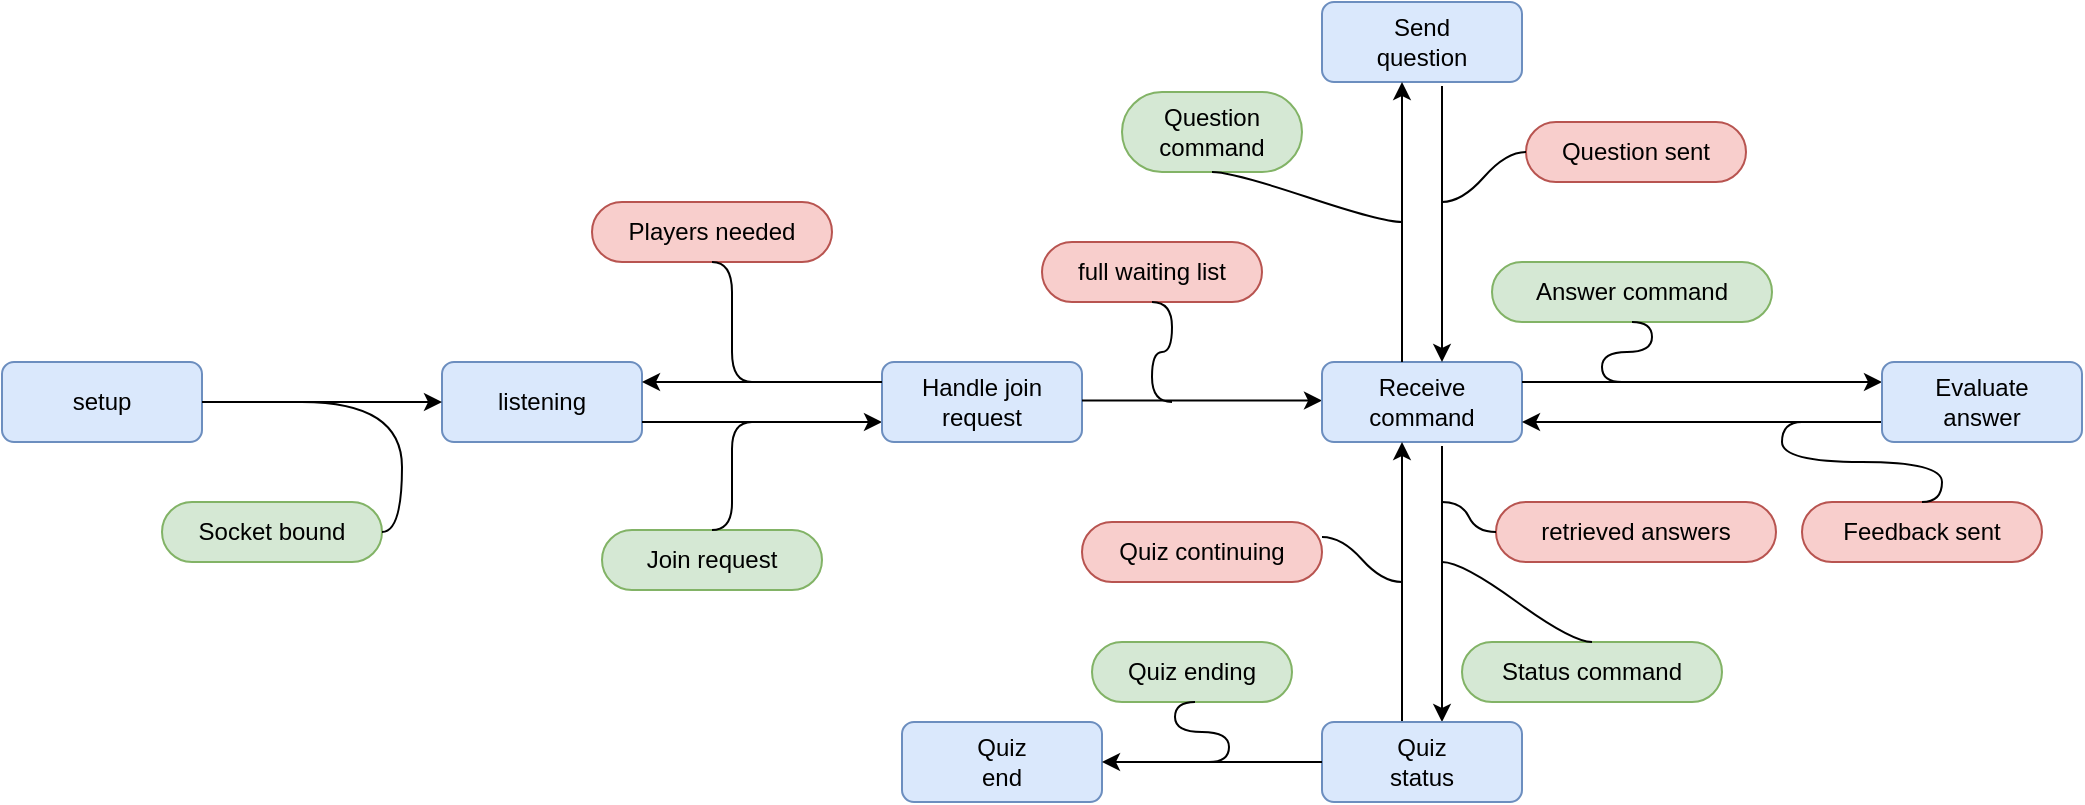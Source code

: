 <mxfile version="14.6.13" type="device"><diagram id="C5RBs43oDa-KdzZeNtuy" name="Page-1"><mxGraphModel dx="461" dy="811" grid="1" gridSize="10" guides="1" tooltips="1" connect="1" arrows="1" fold="1" page="1" pageScale="1" pageWidth="1654" pageHeight="1169" math="0" shadow="0"><root><mxCell id="WIyWlLk6GJQsqaUBKTNV-0"/><mxCell id="WIyWlLk6GJQsqaUBKTNV-1" parent="WIyWlLk6GJQsqaUBKTNV-0"/><mxCell id="KWWqrSwmsAJlDcrQG4os-3" value="setup" style="rounded=1;whiteSpace=wrap;html=1;fontSize=12;glass=0;strokeWidth=1;shadow=0;fillColor=#dae8fc;strokeColor=#6c8ebf;" parent="WIyWlLk6GJQsqaUBKTNV-1" vertex="1"><mxGeometry x="10" y="500" width="100" height="40" as="geometry"/></mxCell><mxCell id="KWWqrSwmsAJlDcrQG4os-4" value="Socket bound" style="whiteSpace=wrap;html=1;rounded=1;arcSize=50;align=center;verticalAlign=middle;strokeWidth=1;autosize=1;spacing=4;treeFolding=1;treeMoving=1;newEdgeStyle={&quot;edgeStyle&quot;:&quot;entityRelationEdgeStyle&quot;,&quot;startArrow&quot;:&quot;none&quot;,&quot;endArrow&quot;:&quot;none&quot;,&quot;segment&quot;:10,&quot;curved&quot;:1};fillColor=#d5e8d4;strokeColor=#82b366;" parent="WIyWlLk6GJQsqaUBKTNV-1" vertex="1"><mxGeometry x="90" y="570" width="110" height="30" as="geometry"/></mxCell><mxCell id="KWWqrSwmsAJlDcrQG4os-5" value="" style="edgeStyle=entityRelationEdgeStyle;startArrow=none;endArrow=none;segment=10;curved=1;" parent="WIyWlLk6GJQsqaUBKTNV-1" target="KWWqrSwmsAJlDcrQG4os-4" edge="1"><mxGeometry relative="1" as="geometry"><mxPoint x="160" y="520" as="sourcePoint"/></mxGeometry></mxCell><mxCell id="KWWqrSwmsAJlDcrQG4os-6" value="listening" style="rounded=1;whiteSpace=wrap;html=1;fontSize=12;glass=0;strokeWidth=1;shadow=0;fillColor=#dae8fc;strokeColor=#6c8ebf;" parent="WIyWlLk6GJQsqaUBKTNV-1" vertex="1"><mxGeometry x="230" y="500" width="100" height="40" as="geometry"/></mxCell><mxCell id="KWWqrSwmsAJlDcrQG4os-7" value="" style="endArrow=classic;html=1;exitX=1;exitY=0.5;exitDx=0;exitDy=0;entryX=0;entryY=0.5;entryDx=0;entryDy=0;" parent="WIyWlLk6GJQsqaUBKTNV-1" source="KWWqrSwmsAJlDcrQG4os-3" target="KWWqrSwmsAJlDcrQG4os-6" edge="1"><mxGeometry width="50" height="50" relative="1" as="geometry"><mxPoint x="210" y="580" as="sourcePoint"/><mxPoint x="220" y="520" as="targetPoint"/></mxGeometry></mxCell><mxCell id="KWWqrSwmsAJlDcrQG4os-8" value="" style="endArrow=classic;html=1;exitX=1;exitY=0.5;exitDx=0;exitDy=0;entryX=0;entryY=0.5;entryDx=0;entryDy=0;" parent="WIyWlLk6GJQsqaUBKTNV-1" edge="1"><mxGeometry width="50" height="50" relative="1" as="geometry"><mxPoint x="330.0" y="530.0" as="sourcePoint"/><mxPoint x="450.0" y="530.0" as="targetPoint"/></mxGeometry></mxCell><mxCell id="KWWqrSwmsAJlDcrQG4os-9" value="Handle join&lt;br&gt;request" style="rounded=1;whiteSpace=wrap;html=1;fontSize=12;glass=0;strokeWidth=1;shadow=0;fillColor=#dae8fc;strokeColor=#6c8ebf;" parent="WIyWlLk6GJQsqaUBKTNV-1" vertex="1"><mxGeometry x="450" y="500" width="100" height="40" as="geometry"/></mxCell><mxCell id="KWWqrSwmsAJlDcrQG4os-10" value="" style="endArrow=classic;html=1;exitX=0;exitY=0.25;exitDx=0;exitDy=0;entryX=1;entryY=0.25;entryDx=0;entryDy=0;" parent="WIyWlLk6GJQsqaUBKTNV-1" source="KWWqrSwmsAJlDcrQG4os-9" target="KWWqrSwmsAJlDcrQG4os-6" edge="1"><mxGeometry width="50" height="50" relative="1" as="geometry"><mxPoint x="480" y="360" as="sourcePoint"/><mxPoint x="340" y="510" as="targetPoint"/></mxGeometry></mxCell><mxCell id="KWWqrSwmsAJlDcrQG4os-11" value="Players needed" style="whiteSpace=wrap;html=1;rounded=1;arcSize=50;align=center;verticalAlign=middle;strokeWidth=1;autosize=1;spacing=4;treeFolding=1;treeMoving=1;newEdgeStyle={&quot;edgeStyle&quot;:&quot;entityRelationEdgeStyle&quot;,&quot;startArrow&quot;:&quot;none&quot;,&quot;endArrow&quot;:&quot;none&quot;,&quot;segment&quot;:10,&quot;curved&quot;:1};fillColor=#f8cecc;strokeColor=#b85450;" parent="WIyWlLk6GJQsqaUBKTNV-1" vertex="1"><mxGeometry x="305" y="420" width="120" height="30" as="geometry"/></mxCell><mxCell id="KWWqrSwmsAJlDcrQG4os-12" value="Join request" style="whiteSpace=wrap;html=1;rounded=1;arcSize=50;align=center;verticalAlign=middle;strokeWidth=1;autosize=1;spacing=4;treeFolding=1;treeMoving=1;newEdgeStyle={&quot;edgeStyle&quot;:&quot;entityRelationEdgeStyle&quot;,&quot;startArrow&quot;:&quot;none&quot;,&quot;endArrow&quot;:&quot;none&quot;,&quot;segment&quot;:10,&quot;curved&quot;:1};fillColor=#d5e8d4;strokeColor=#82b366;" parent="WIyWlLk6GJQsqaUBKTNV-1" vertex="1"><mxGeometry x="310" y="584" width="110" height="30" as="geometry"/></mxCell><mxCell id="KWWqrSwmsAJlDcrQG4os-13" value="" style="edgeStyle=entityRelationEdgeStyle;startArrow=none;endArrow=none;segment=10;curved=1;exitX=0.5;exitY=1;exitDx=0;exitDy=0;" parent="WIyWlLk6GJQsqaUBKTNV-1" source="KWWqrSwmsAJlDcrQG4os-11" edge="1"><mxGeometry relative="1" as="geometry"><mxPoint x="170" y="530" as="sourcePoint"/><mxPoint x="385" y="510" as="targetPoint"/></mxGeometry></mxCell><mxCell id="KWWqrSwmsAJlDcrQG4os-14" value="" style="edgeStyle=entityRelationEdgeStyle;startArrow=none;endArrow=none;segment=10;curved=1;exitX=0.5;exitY=0;exitDx=0;exitDy=0;" parent="WIyWlLk6GJQsqaUBKTNV-1" source="KWWqrSwmsAJlDcrQG4os-12" edge="1"><mxGeometry relative="1" as="geometry"><mxPoint x="180" y="540" as="sourcePoint"/><mxPoint x="385" y="530" as="targetPoint"/></mxGeometry></mxCell><mxCell id="KWWqrSwmsAJlDcrQG4os-15" value="" style="endArrow=classic;html=1;exitX=1;exitY=0.5;exitDx=0;exitDy=0;entryX=0;entryY=0.5;entryDx=0;entryDy=0;" parent="WIyWlLk6GJQsqaUBKTNV-1" edge="1"><mxGeometry width="50" height="50" relative="1" as="geometry"><mxPoint x="550.0" y="519.29" as="sourcePoint"/><mxPoint x="670" y="519.29" as="targetPoint"/></mxGeometry></mxCell><mxCell id="KWWqrSwmsAJlDcrQG4os-16" value="Receive&lt;br&gt;command" style="rounded=1;whiteSpace=wrap;html=1;fontSize=12;glass=0;strokeWidth=1;shadow=0;fillColor=#dae8fc;strokeColor=#6c8ebf;" parent="WIyWlLk6GJQsqaUBKTNV-1" vertex="1"><mxGeometry x="670" y="500" width="100" height="40" as="geometry"/></mxCell><mxCell id="KWWqrSwmsAJlDcrQG4os-18" value="" style="endArrow=classic;html=1;" parent="WIyWlLk6GJQsqaUBKTNV-1" edge="1"><mxGeometry width="50" height="50" relative="1" as="geometry"><mxPoint x="730" y="542" as="sourcePoint"/><mxPoint x="730" y="680" as="targetPoint"/><Array as="points"><mxPoint x="730" y="600"/></Array></mxGeometry></mxCell><mxCell id="KWWqrSwmsAJlDcrQG4os-20" value="" style="endArrow=classic;html=1;" parent="WIyWlLk6GJQsqaUBKTNV-1" edge="1"><mxGeometry width="50" height="50" relative="1" as="geometry"><mxPoint x="710" y="680" as="sourcePoint"/><mxPoint x="710" y="540" as="targetPoint"/></mxGeometry></mxCell><mxCell id="KWWqrSwmsAJlDcrQG4os-23" value="" style="endArrow=classic;html=1;exitX=1;exitY=0.5;exitDx=0;exitDy=0;entryX=0;entryY=0.25;entryDx=0;entryDy=0;" parent="WIyWlLk6GJQsqaUBKTNV-1" edge="1" target="KWWqrSwmsAJlDcrQG4os-25"><mxGeometry width="50" height="50" relative="1" as="geometry"><mxPoint x="770" y="510.0" as="sourcePoint"/><mxPoint x="880" y="510" as="targetPoint"/></mxGeometry></mxCell><mxCell id="KWWqrSwmsAJlDcrQG4os-24" value="" style="endArrow=classic;html=1;entryX=1;entryY=0.75;entryDx=0;entryDy=0;exitX=0;exitY=0.75;exitDx=0;exitDy=0;" parent="WIyWlLk6GJQsqaUBKTNV-1" target="KWWqrSwmsAJlDcrQG4os-16" edge="1" source="KWWqrSwmsAJlDcrQG4os-25"><mxGeometry width="50" height="50" relative="1" as="geometry"><mxPoint x="880" y="530" as="sourcePoint"/><mxPoint x="900" y="614.0" as="targetPoint"/></mxGeometry></mxCell><mxCell id="KWWqrSwmsAJlDcrQG4os-25" value="Evaluate&lt;br&gt;answer" style="rounded=1;whiteSpace=wrap;html=1;fontSize=12;glass=0;strokeWidth=1;shadow=0;fillColor=#dae8fc;strokeColor=#6c8ebf;" parent="WIyWlLk6GJQsqaUBKTNV-1" vertex="1"><mxGeometry x="950" y="500" width="100" height="40" as="geometry"/></mxCell><mxCell id="KWWqrSwmsAJlDcrQG4os-26" value="Status command" style="whiteSpace=wrap;html=1;rounded=1;arcSize=50;align=center;verticalAlign=middle;strokeWidth=1;autosize=1;spacing=4;treeFolding=1;treeMoving=1;newEdgeStyle={&quot;edgeStyle&quot;:&quot;entityRelationEdgeStyle&quot;,&quot;startArrow&quot;:&quot;none&quot;,&quot;endArrow&quot;:&quot;none&quot;,&quot;segment&quot;:10,&quot;curved&quot;:1};fillColor=#d5e8d4;strokeColor=#82b366;" parent="WIyWlLk6GJQsqaUBKTNV-1" vertex="1"><mxGeometry x="740" y="640" width="130" height="30" as="geometry"/></mxCell><mxCell id="KWWqrSwmsAJlDcrQG4os-27" value="full waiting list" style="whiteSpace=wrap;html=1;rounded=1;arcSize=50;align=center;verticalAlign=middle;strokeWidth=1;autosize=1;spacing=4;treeFolding=1;treeMoving=1;newEdgeStyle={&quot;edgeStyle&quot;:&quot;entityRelationEdgeStyle&quot;,&quot;startArrow&quot;:&quot;none&quot;,&quot;endArrow&quot;:&quot;none&quot;,&quot;segment&quot;:10,&quot;curved&quot;:1};fillColor=#f8cecc;strokeColor=#b85450;" parent="WIyWlLk6GJQsqaUBKTNV-1" vertex="1"><mxGeometry x="530" y="440" width="110" height="30" as="geometry"/></mxCell><mxCell id="KWWqrSwmsAJlDcrQG4os-28" value="Question&lt;br&gt;command" style="whiteSpace=wrap;html=1;rounded=1;arcSize=50;align=center;verticalAlign=middle;strokeWidth=1;autosize=1;spacing=4;treeFolding=1;treeMoving=1;newEdgeStyle={&quot;edgeStyle&quot;:&quot;entityRelationEdgeStyle&quot;,&quot;startArrow&quot;:&quot;none&quot;,&quot;endArrow&quot;:&quot;none&quot;,&quot;segment&quot;:10,&quot;curved&quot;:1};fillColor=#d5e8d4;strokeColor=#82b366;" parent="WIyWlLk6GJQsqaUBKTNV-1" vertex="1"><mxGeometry x="570" y="365" width="90" height="40" as="geometry"/></mxCell><mxCell id="KWWqrSwmsAJlDcrQG4os-29" value="Answer command" style="whiteSpace=wrap;html=1;rounded=1;arcSize=50;align=center;verticalAlign=middle;strokeWidth=1;autosize=1;spacing=4;treeFolding=1;treeMoving=1;newEdgeStyle={&quot;edgeStyle&quot;:&quot;entityRelationEdgeStyle&quot;,&quot;startArrow&quot;:&quot;none&quot;,&quot;endArrow&quot;:&quot;none&quot;,&quot;segment&quot;:10,&quot;curved&quot;:1};fillColor=#d5e8d4;strokeColor=#82b366;" parent="WIyWlLk6GJQsqaUBKTNV-1" vertex="1"><mxGeometry x="755" y="450" width="140" height="30" as="geometry"/></mxCell><mxCell id="KWWqrSwmsAJlDcrQG4os-31" value="" style="edgeStyle=entityRelationEdgeStyle;startArrow=none;endArrow=none;segment=10;curved=1;exitX=0.5;exitY=1;exitDx=0;exitDy=0;" parent="WIyWlLk6GJQsqaUBKTNV-1" source="KWWqrSwmsAJlDcrQG4os-29" edge="1"><mxGeometry relative="1" as="geometry"><mxPoint x="375" y="460.0" as="sourcePoint"/><mxPoint x="820" y="510" as="targetPoint"/></mxGeometry></mxCell><mxCell id="KWWqrSwmsAJlDcrQG4os-34" value="" style="edgeStyle=entityRelationEdgeStyle;startArrow=none;endArrow=none;segment=10;curved=1;exitX=0.5;exitY=1;exitDx=0;exitDy=0;" parent="WIyWlLk6GJQsqaUBKTNV-1" source="KWWqrSwmsAJlDcrQG4os-27" edge="1"><mxGeometry relative="1" as="geometry"><mxPoint x="915" y="830.0" as="sourcePoint"/><mxPoint x="595" y="520" as="targetPoint"/></mxGeometry></mxCell><mxCell id="KWWqrSwmsAJlDcrQG4os-35" value="" style="edgeStyle=entityRelationEdgeStyle;startArrow=none;endArrow=none;segment=10;curved=1;entryX=0.5;entryY=0;entryDx=0;entryDy=0;" parent="WIyWlLk6GJQsqaUBKTNV-1" target="KWWqrSwmsAJlDcrQG4os-26" edge="1"><mxGeometry relative="1" as="geometry"><mxPoint x="730" y="600" as="sourcePoint"/><mxPoint x="850" y="580" as="targetPoint"/></mxGeometry></mxCell><mxCell id="KWWqrSwmsAJlDcrQG4os-36" value="" style="edgeStyle=entityRelationEdgeStyle;startArrow=none;endArrow=none;segment=10;curved=1;exitX=0.5;exitY=1;exitDx=0;exitDy=0;" parent="WIyWlLk6GJQsqaUBKTNV-1" source="KWWqrSwmsAJlDcrQG4os-28" edge="1"><mxGeometry relative="1" as="geometry"><mxPoint x="617.5" y="450.0" as="sourcePoint"/><mxPoint x="710" y="430" as="targetPoint"/></mxGeometry></mxCell><mxCell id="KWWqrSwmsAJlDcrQG4os-37" value="Send&lt;br&gt;question" style="rounded=1;whiteSpace=wrap;html=1;fontSize=12;glass=0;strokeWidth=1;shadow=0;fillColor=#dae8fc;strokeColor=#6c8ebf;" parent="WIyWlLk6GJQsqaUBKTNV-1" vertex="1"><mxGeometry x="670" y="320" width="100" height="40" as="geometry"/></mxCell><mxCell id="KWWqrSwmsAJlDcrQG4os-38" value="Quiz&lt;br&gt;status" style="rounded=1;whiteSpace=wrap;html=1;fontSize=12;glass=0;strokeWidth=1;shadow=0;fillColor=#dae8fc;strokeColor=#6c8ebf;" parent="WIyWlLk6GJQsqaUBKTNV-1" vertex="1"><mxGeometry x="670" y="680" width="100" height="40" as="geometry"/></mxCell><mxCell id="KWWqrSwmsAJlDcrQG4os-39" value="Question sent" style="whiteSpace=wrap;html=1;rounded=1;arcSize=50;align=center;verticalAlign=middle;strokeWidth=1;autosize=1;spacing=4;treeFolding=1;treeMoving=1;newEdgeStyle={&quot;edgeStyle&quot;:&quot;entityRelationEdgeStyle&quot;,&quot;startArrow&quot;:&quot;none&quot;,&quot;endArrow&quot;:&quot;none&quot;,&quot;segment&quot;:10,&quot;curved&quot;:1};fillColor=#f8cecc;strokeColor=#b85450;" parent="WIyWlLk6GJQsqaUBKTNV-1" vertex="1"><mxGeometry x="772" y="380" width="110" height="30" as="geometry"/></mxCell><mxCell id="KWWqrSwmsAJlDcrQG4os-40" value="" style="edgeStyle=entityRelationEdgeStyle;startArrow=none;endArrow=none;segment=10;curved=1;entryX=0;entryY=0.5;entryDx=0;entryDy=0;" parent="WIyWlLk6GJQsqaUBKTNV-1" target="KWWqrSwmsAJlDcrQG4os-39" edge="1"><mxGeometry relative="1" as="geometry"><mxPoint x="730" y="420" as="sourcePoint"/><mxPoint x="605" y="530.0" as="targetPoint"/></mxGeometry></mxCell><mxCell id="KWWqrSwmsAJlDcrQG4os-42" value="" style="endArrow=classic;html=1;" parent="WIyWlLk6GJQsqaUBKTNV-1" edge="1"><mxGeometry width="50" height="50" relative="1" as="geometry"><mxPoint x="710" y="500" as="sourcePoint"/><mxPoint x="710" y="360" as="targetPoint"/></mxGeometry></mxCell><mxCell id="KWWqrSwmsAJlDcrQG4os-43" value="" style="endArrow=classic;html=1;" parent="WIyWlLk6GJQsqaUBKTNV-1" edge="1"><mxGeometry width="50" height="50" relative="1" as="geometry"><mxPoint x="730" y="362" as="sourcePoint"/><mxPoint x="730" y="500" as="targetPoint"/><Array as="points"><mxPoint x="730" y="420"/></Array></mxGeometry></mxCell><mxCell id="KWWqrSwmsAJlDcrQG4os-44" value="Feedback sent" style="whiteSpace=wrap;html=1;rounded=1;arcSize=50;align=center;verticalAlign=middle;strokeWidth=1;autosize=1;spacing=4;treeFolding=1;treeMoving=1;newEdgeStyle={&quot;edgeStyle&quot;:&quot;entityRelationEdgeStyle&quot;,&quot;startArrow&quot;:&quot;none&quot;,&quot;endArrow&quot;:&quot;none&quot;,&quot;segment&quot;:10,&quot;curved&quot;:1};fillColor=#f8cecc;strokeColor=#b85450;" parent="WIyWlLk6GJQsqaUBKTNV-1" vertex="1"><mxGeometry x="910" y="570" width="120" height="30" as="geometry"/></mxCell><mxCell id="KWWqrSwmsAJlDcrQG4os-45" value="" style="edgeStyle=entityRelationEdgeStyle;startArrow=none;endArrow=none;segment=10;curved=1;exitX=0.5;exitY=0;exitDx=0;exitDy=0;" parent="WIyWlLk6GJQsqaUBKTNV-1" source="KWWqrSwmsAJlDcrQG4os-44" edge="1"><mxGeometry relative="1" as="geometry"><mxPoint x="835" y="490" as="sourcePoint"/><mxPoint x="910" y="530" as="targetPoint"/></mxGeometry></mxCell><mxCell id="KWWqrSwmsAJlDcrQG4os-46" value="Quiz continuing" style="whiteSpace=wrap;html=1;rounded=1;arcSize=50;align=center;verticalAlign=middle;strokeWidth=1;autosize=1;spacing=4;treeFolding=1;treeMoving=1;newEdgeStyle={&quot;edgeStyle&quot;:&quot;entityRelationEdgeStyle&quot;,&quot;startArrow&quot;:&quot;none&quot;,&quot;endArrow&quot;:&quot;none&quot;,&quot;segment&quot;:10,&quot;curved&quot;:1};fillColor=#f8cecc;strokeColor=#b85450;" parent="WIyWlLk6GJQsqaUBKTNV-1" vertex="1"><mxGeometry x="550" y="580" width="120" height="30" as="geometry"/></mxCell><mxCell id="KWWqrSwmsAJlDcrQG4os-47" value="" style="edgeStyle=entityRelationEdgeStyle;startArrow=none;endArrow=none;segment=10;curved=1;exitX=1;exitY=0.25;exitDx=0;exitDy=0;" parent="WIyWlLk6GJQsqaUBKTNV-1" source="KWWqrSwmsAJlDcrQG4os-46" edge="1"><mxGeometry relative="1" as="geometry"><mxPoint x="740" y="610" as="sourcePoint"/><mxPoint x="710" y="610" as="targetPoint"/></mxGeometry></mxCell><mxCell id="KWWqrSwmsAJlDcrQG4os-48" value="Quiz&lt;br&gt;end" style="rounded=1;whiteSpace=wrap;html=1;fontSize=12;glass=0;strokeWidth=1;shadow=0;fillColor=#dae8fc;strokeColor=#6c8ebf;" parent="WIyWlLk6GJQsqaUBKTNV-1" vertex="1"><mxGeometry x="460" y="680" width="100" height="40" as="geometry"/></mxCell><mxCell id="KWWqrSwmsAJlDcrQG4os-49" value="" style="endArrow=classic;html=1;exitX=0;exitY=0.5;exitDx=0;exitDy=0;" parent="WIyWlLk6GJQsqaUBKTNV-1" source="KWWqrSwmsAJlDcrQG4os-38" edge="1"><mxGeometry width="50" height="50" relative="1" as="geometry"><mxPoint x="660" y="699.5" as="sourcePoint"/><mxPoint x="560" y="700" as="targetPoint"/></mxGeometry></mxCell><mxCell id="KWWqrSwmsAJlDcrQG4os-50" value="Quiz ending" style="whiteSpace=wrap;html=1;rounded=1;arcSize=50;align=center;verticalAlign=middle;strokeWidth=1;autosize=1;spacing=4;treeFolding=1;treeMoving=1;newEdgeStyle={&quot;edgeStyle&quot;:&quot;entityRelationEdgeStyle&quot;,&quot;startArrow&quot;:&quot;none&quot;,&quot;endArrow&quot;:&quot;none&quot;,&quot;segment&quot;:10,&quot;curved&quot;:1};fillColor=#d5e8d4;strokeColor=#82b366;" parent="WIyWlLk6GJQsqaUBKTNV-1" vertex="1"><mxGeometry x="555" y="640" width="100" height="30" as="geometry"/></mxCell><mxCell id="KWWqrSwmsAJlDcrQG4os-51" value="" style="edgeStyle=entityRelationEdgeStyle;startArrow=none;endArrow=none;segment=10;curved=1;exitX=0.5;exitY=0;exitDx=0;exitDy=0;" parent="WIyWlLk6GJQsqaUBKTNV-1" edge="1"><mxGeometry relative="1" as="geometry"><mxPoint x="613.5" y="700" as="sourcePoint"/><mxPoint x="606.5" y="670" as="targetPoint"/></mxGeometry></mxCell><mxCell id="w-XD_xavgx6hI6FYa1o5-0" value="retrieved answers" style="whiteSpace=wrap;html=1;rounded=1;arcSize=50;align=center;verticalAlign=middle;strokeWidth=1;autosize=1;spacing=4;treeFolding=1;treeMoving=1;newEdgeStyle={&quot;edgeStyle&quot;:&quot;entityRelationEdgeStyle&quot;,&quot;startArrow&quot;:&quot;none&quot;,&quot;endArrow&quot;:&quot;none&quot;,&quot;segment&quot;:10,&quot;curved&quot;:1};fillColor=#f8cecc;strokeColor=#b85450;" vertex="1" parent="WIyWlLk6GJQsqaUBKTNV-1"><mxGeometry x="757" y="570" width="140" height="30" as="geometry"/></mxCell><mxCell id="w-XD_xavgx6hI6FYa1o5-1" value="" style="edgeStyle=entityRelationEdgeStyle;startArrow=none;endArrow=none;segment=10;curved=1;entryX=0;entryY=0.5;entryDx=0;entryDy=0;" edge="1" parent="WIyWlLk6GJQsqaUBKTNV-1" target="w-XD_xavgx6hI6FYa1o5-0"><mxGeometry relative="1" as="geometry"><mxPoint x="730" y="570" as="sourcePoint"/><mxPoint x="991" y="690" as="targetPoint"/></mxGeometry></mxCell></root></mxGraphModel></diagram></mxfile>